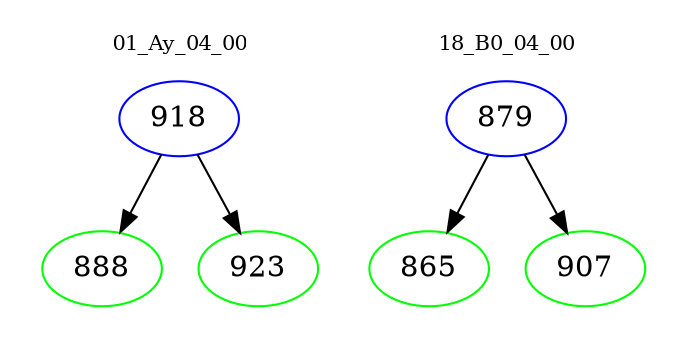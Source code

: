 digraph{
subgraph cluster_0 {
color = white
label = "01_Ay_04_00";
fontsize=10;
T0_918 [label="918", color="blue"]
T0_918 -> T0_888 [color="black"]
T0_888 [label="888", color="green"]
T0_918 -> T0_923 [color="black"]
T0_923 [label="923", color="green"]
}
subgraph cluster_1 {
color = white
label = "18_B0_04_00";
fontsize=10;
T1_879 [label="879", color="blue"]
T1_879 -> T1_865 [color="black"]
T1_865 [label="865", color="green"]
T1_879 -> T1_907 [color="black"]
T1_907 [label="907", color="green"]
}
}
